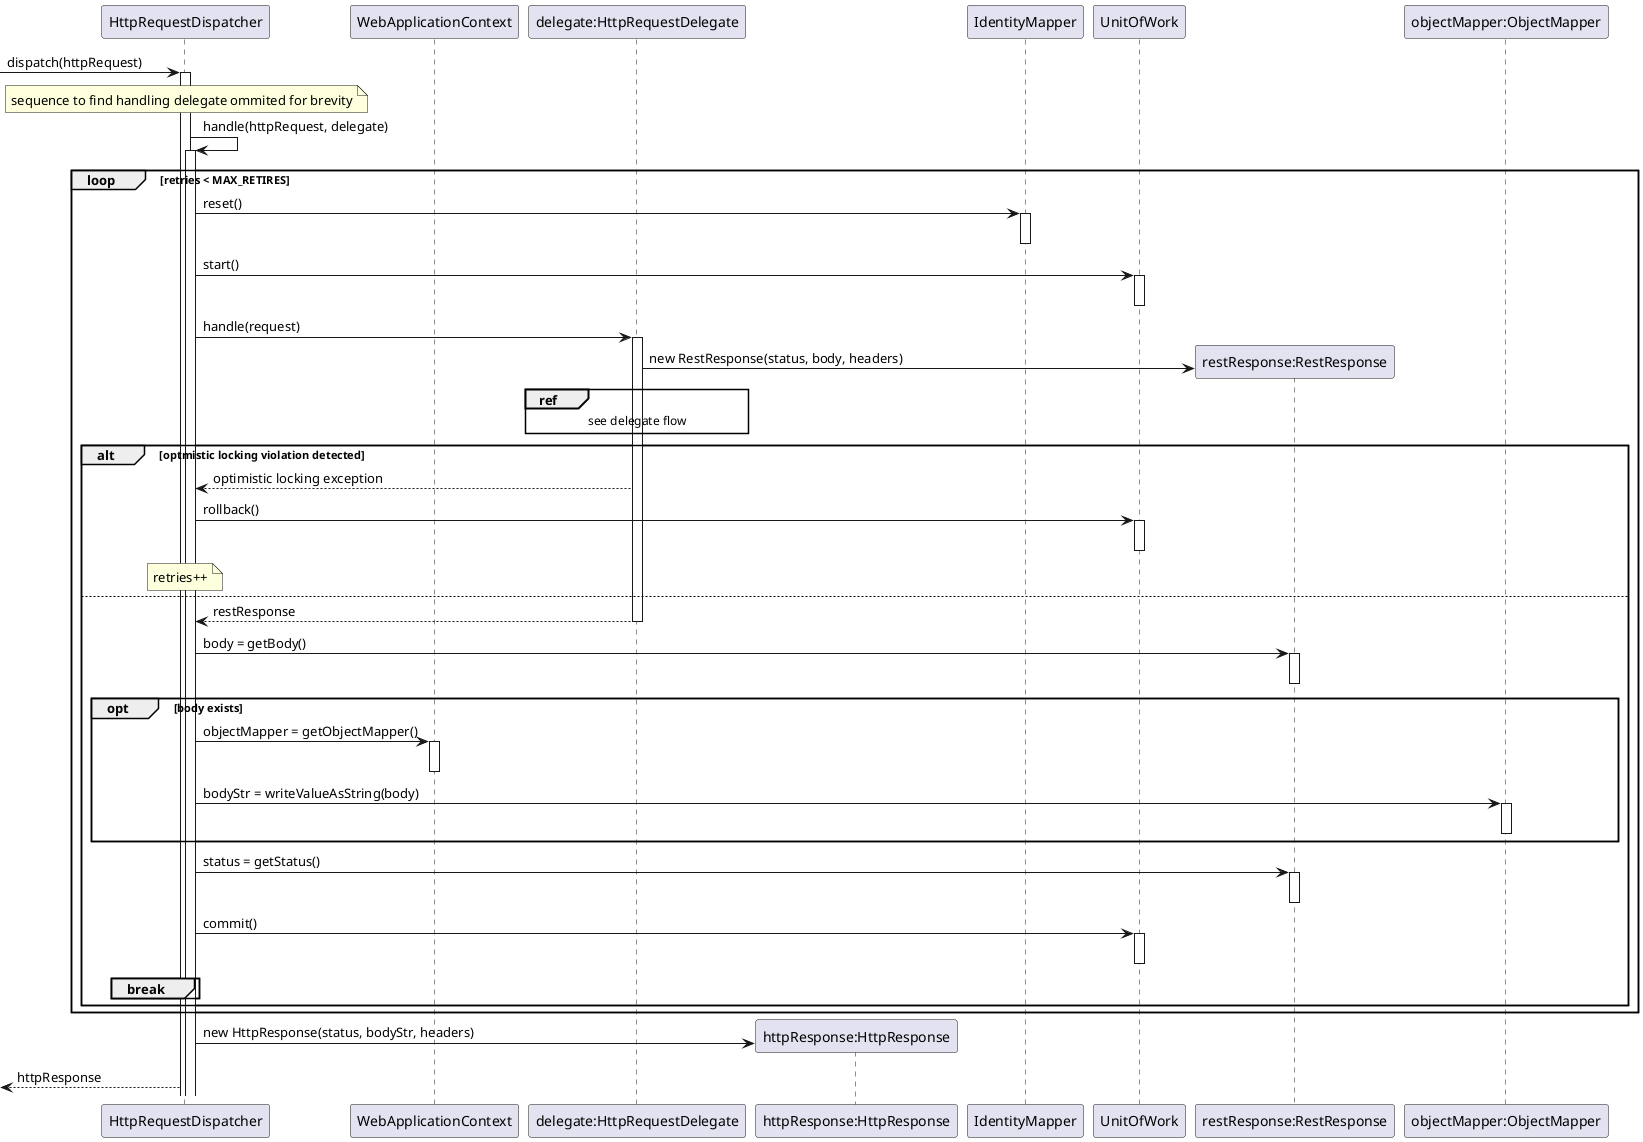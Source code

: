 @startuml concurrency sequence diagram

participant "HttpRequestDispatcher" as dispatcher
participant "WebApplicationContext" as webCtx
participant "delegate:HttpRequestDelegate" as delegate
participant "httpResponse:HttpResponse" as res
participant "IdentityMapper" as imap
participant "UnitOfWork" as uow
participant "restResponse:RestResponse" as restres
participant "objectMapper:ObjectMapper" as objmap

[-> dispatcher: dispatch(httpRequest)
activate dispatcher
note over dispatcher: sequence to find handling delegate ommited for brevity
dispatcher -> dispatcher: handle(httpRequest, delegate)
activate dispatcher
loop retries < MAX_RETIRES
  dispatcher -> imap: reset()
  activate imap
  deactivate imap
  dispatcher -> uow: start()
  activate uow
  deactivate uow
  dispatcher -> delegate: handle(request)
  activate delegate
  delegate -> restres **: new RestResponse(status, body, headers)
  ref over delegate: see delegate flow
  alt optmistic locking violation detected
    dispatcher <-- delegate: optimistic locking exception
    dispatcher -> uow: rollback()
    activate uow
    deactivate uow
    note over dispatcher: retries++
  else
    delegate --> dispatcher: restResponse
    deactivate delegate
    dispatcher -> restres: body = getBody()
    activate restres
    deactivate restres
    opt body exists
      dispatcher -> webCtx: objectMapper = getObjectMapper()
      activate webCtx
      deactivate webCtx
      dispatcher -> objmap: bodyStr = writeValueAsString(body)
      activate objmap
      deactivate objmap
    end
    dispatcher -> restres: status = getStatus()
    activate restres
    deactivate restres
    dispatcher -> uow: commit()
    activate uow
    deactivate uow
    break
    end
  end
end
activate uow
deactivate uow
dispatcher -> res **: new HttpResponse(status, bodyStr, headers)
[<-- dispatcher: httpResponse





@enduml